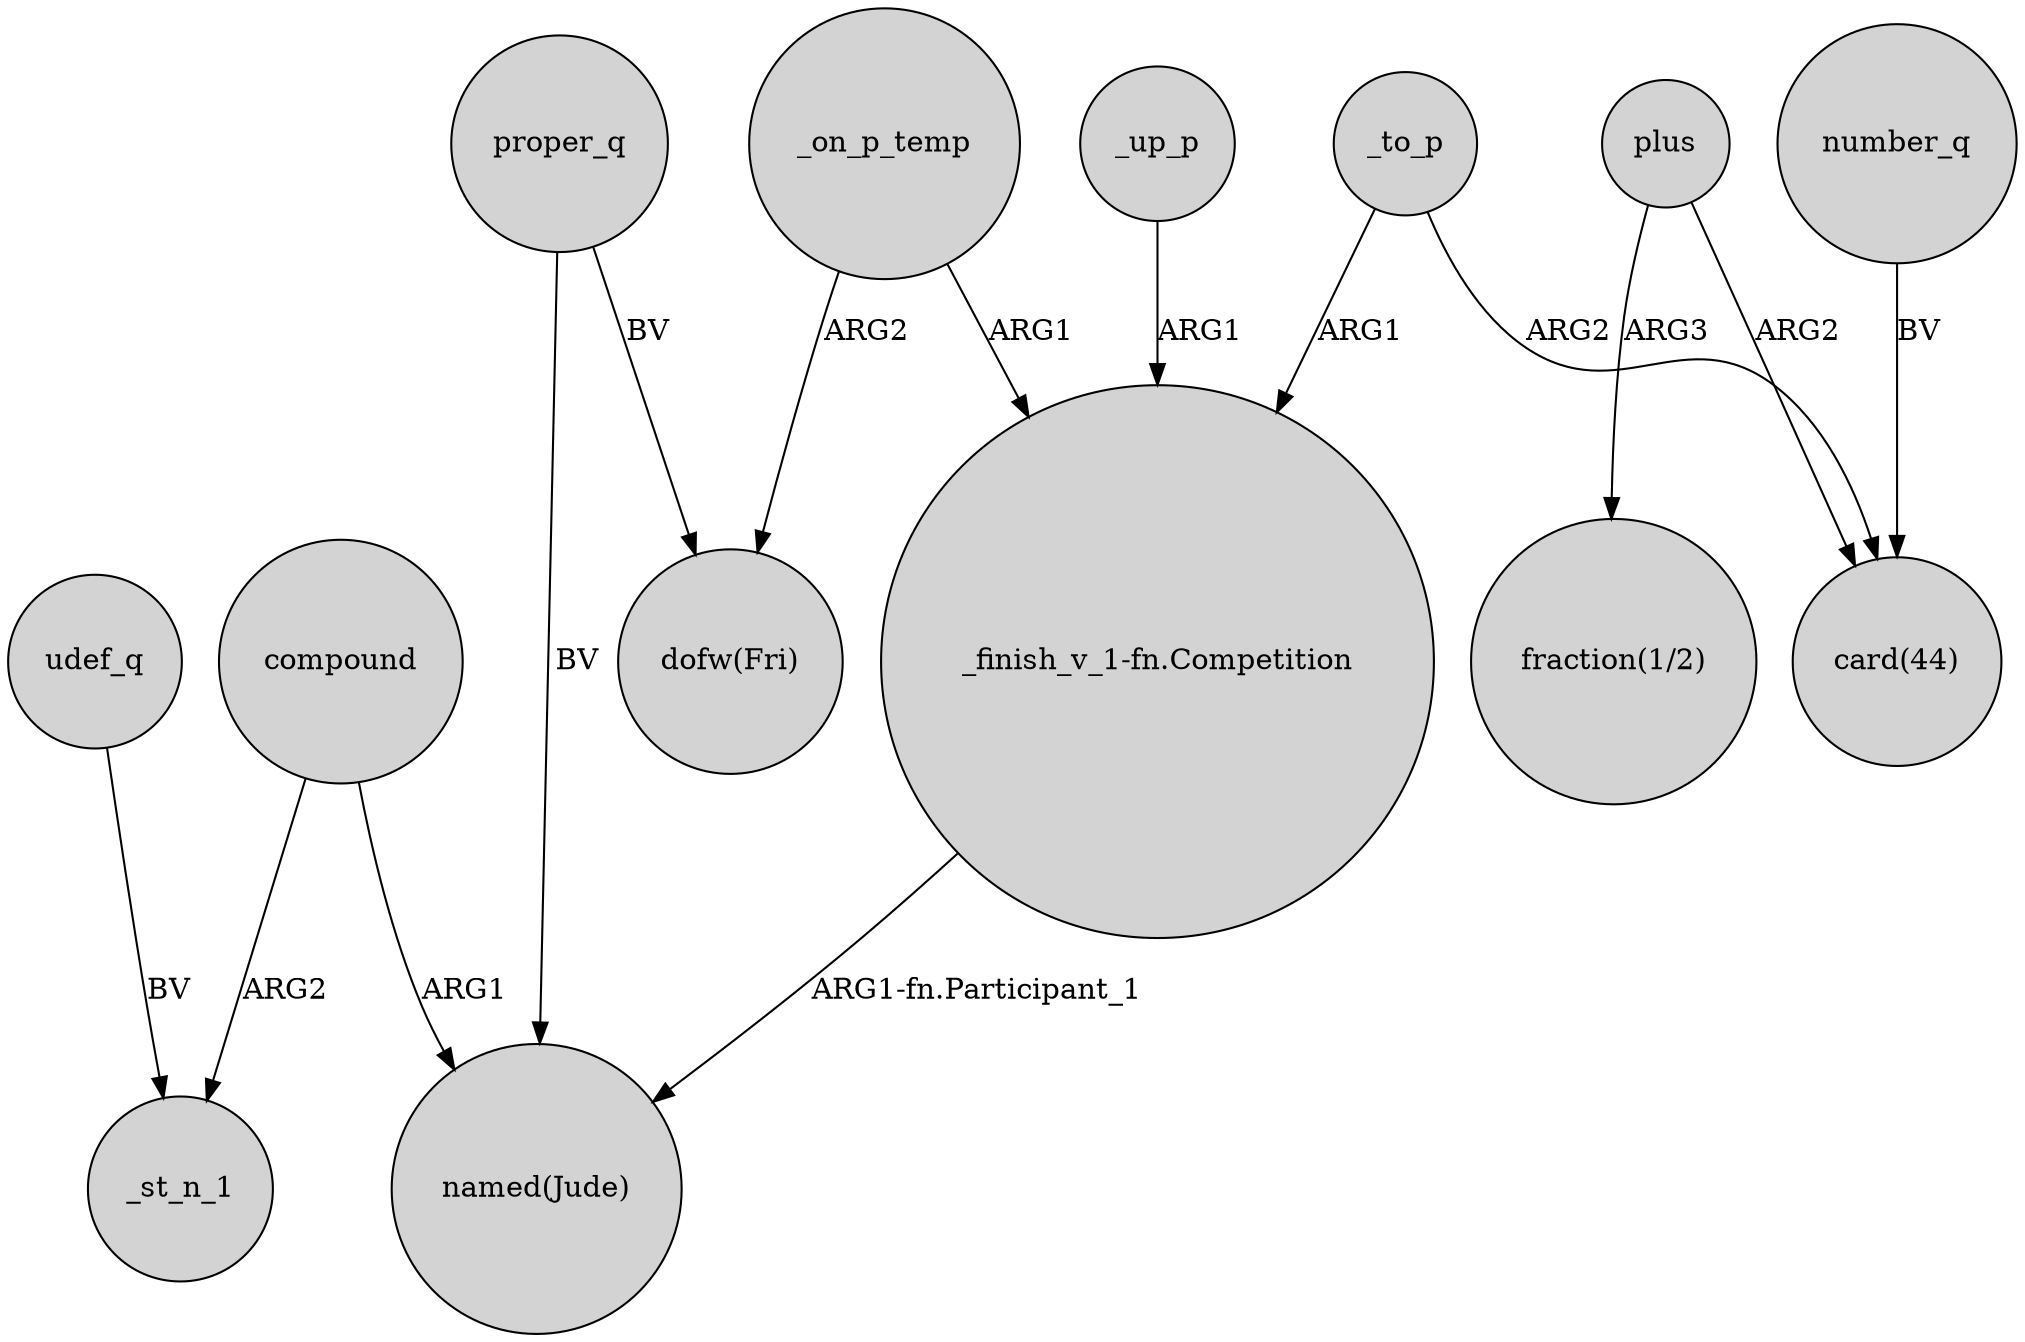 digraph {
	node [shape=circle style=filled]
	udef_q -> _st_n_1 [label=BV]
	plus -> "card(44)" [label=ARG2]
	compound -> "named(Jude)" [label=ARG1]
	_on_p_temp -> "dofw(Fri)" [label=ARG2]
	_to_p -> "_finish_v_1-fn.Competition" [label=ARG1]
	_up_p -> "_finish_v_1-fn.Competition" [label=ARG1]
	plus -> "fraction(1/2)" [label=ARG3]
	proper_q -> "dofw(Fri)" [label=BV]
	proper_q -> "named(Jude)" [label=BV]
	"_finish_v_1-fn.Competition" -> "named(Jude)" [label="ARG1-fn.Participant_1"]
	compound -> _st_n_1 [label=ARG2]
	number_q -> "card(44)" [label=BV]
	_on_p_temp -> "_finish_v_1-fn.Competition" [label=ARG1]
	_to_p -> "card(44)" [label=ARG2]
}
